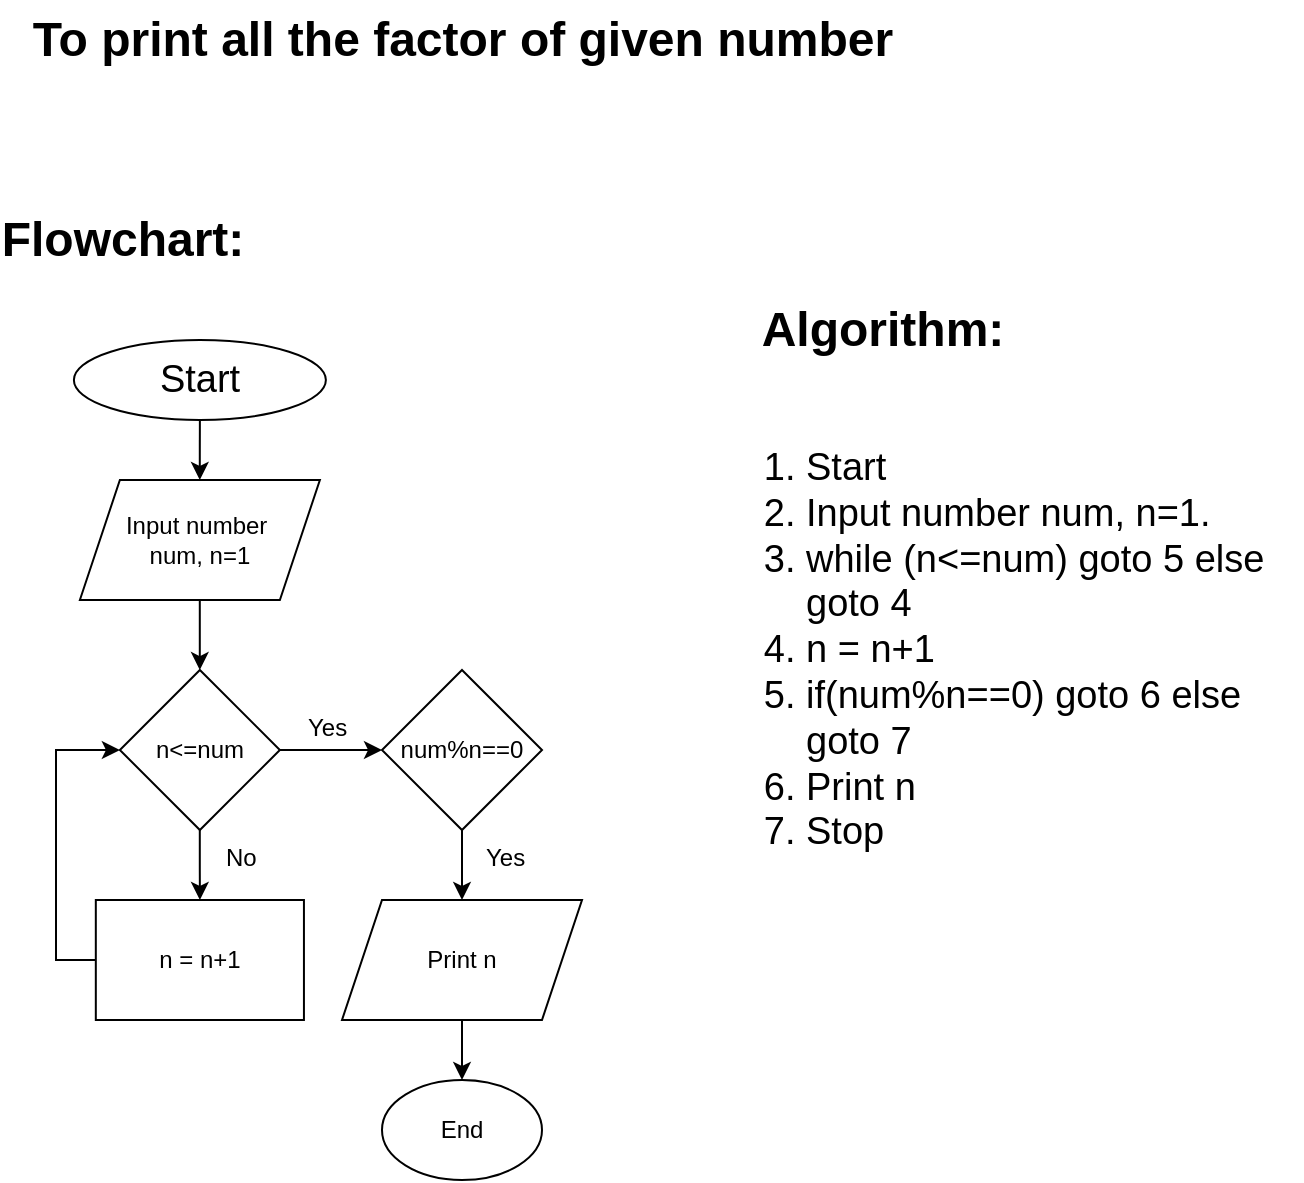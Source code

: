 <mxfile version="20.2.3" type="device"><diagram id="C5RBs43oDa-KdzZeNtuy" name="Page-1"><mxGraphModel dx="712" dy="857" grid="1" gridSize="10" guides="1" tooltips="1" connect="1" arrows="1" fold="1" page="1" pageScale="1" pageWidth="827" pageHeight="1169" background="#FFFFFF" math="0" shadow="0"><root><mxCell id="WIyWlLk6GJQsqaUBKTNV-0"/><mxCell id="WIyWlLk6GJQsqaUBKTNV-1" parent="WIyWlLk6GJQsqaUBKTNV-0"/><mxCell id="zxyZqrcW9-zFBHcIXJg--54" value="" style="edgeStyle=orthogonalEdgeStyle;rounded=0;orthogonalLoop=1;jettySize=auto;html=1;" parent="WIyWlLk6GJQsqaUBKTNV-1" source="X0aBdcByCuxlTt1kCmt3-0" target="zxyZqrcW9-zFBHcIXJg--33" edge="1"><mxGeometry relative="1" as="geometry"/></mxCell><mxCell id="X0aBdcByCuxlTt1kCmt3-0" value="&lt;font style=&quot;font-size: 19px;&quot;&gt;Start&lt;/font&gt;" style="ellipse;whiteSpace=wrap;html=1;" parent="WIyWlLk6GJQsqaUBKTNV-1" vertex="1"><mxGeometry x="105.94" y="240" width="126" height="40" as="geometry"/></mxCell><mxCell id="X0aBdcByCuxlTt1kCmt3-19" value="Algorithm:" style="text;strokeColor=none;fillColor=none;html=1;fontSize=24;fontStyle=1;verticalAlign=middle;align=center;" parent="WIyWlLk6GJQsqaUBKTNV-1" vertex="1"><mxGeometry x="460" y="215" width="100" height="40" as="geometry"/></mxCell><mxCell id="X0aBdcByCuxlTt1kCmt3-20" value="Flowchart:" style="text;strokeColor=none;fillColor=none;html=1;fontSize=24;fontStyle=1;verticalAlign=middle;align=center;" parent="WIyWlLk6GJQsqaUBKTNV-1" vertex="1"><mxGeometry x="80" y="170" width="100" height="40" as="geometry"/></mxCell><mxCell id="X0aBdcByCuxlTt1kCmt3-21" value="To print all the factor of given number" style="text;strokeColor=none;fillColor=none;html=1;fontSize=24;fontStyle=1;verticalAlign=middle;align=center;" parent="WIyWlLk6GJQsqaUBKTNV-1" vertex="1"><mxGeometry x="250" y="70" width="100" height="40" as="geometry"/></mxCell><mxCell id="X0aBdcByCuxlTt1kCmt3-26" value="&lt;ol&gt;&lt;li&gt;Start&lt;/li&gt;&lt;li&gt;Input number num, n=1.&lt;/li&gt;&lt;li&gt;while (n&amp;lt;=num) goto 5 else goto 4&lt;/li&gt;&lt;li&gt;n = n+1&amp;nbsp;&lt;/li&gt;&lt;li&gt;if(num%n==0) goto 6 else goto 7&lt;/li&gt;&lt;li&gt;Print n&lt;/li&gt;&lt;li&gt;Stop&lt;/li&gt;&lt;/ol&gt;" style="text;strokeColor=none;fillColor=none;html=1;whiteSpace=wrap;verticalAlign=middle;overflow=hidden;fontSize=19;" parent="WIyWlLk6GJQsqaUBKTNV-1" vertex="1"><mxGeometry x="430" y="255" width="290" height="280" as="geometry"/></mxCell><mxCell id="nUPXzKol__QYptCHy4bD-1" value="" style="edgeStyle=orthogonalEdgeStyle;rounded=0;orthogonalLoop=1;jettySize=auto;html=1;" edge="1" parent="WIyWlLk6GJQsqaUBKTNV-1" source="zxyZqrcW9-zFBHcIXJg--33" target="nUPXzKol__QYptCHy4bD-0"><mxGeometry relative="1" as="geometry"/></mxCell><mxCell id="zxyZqrcW9-zFBHcIXJg--33" value="Input number&amp;nbsp;&lt;br&gt;num, n=1" style="shape=parallelogram;perimeter=parallelogramPerimeter;whiteSpace=wrap;html=1;fixedSize=1;" parent="WIyWlLk6GJQsqaUBKTNV-1" vertex="1"><mxGeometry x="108.94" y="310" width="120" height="60" as="geometry"/></mxCell><mxCell id="nUPXzKol__QYptCHy4bD-3" value="" style="edgeStyle=orthogonalEdgeStyle;rounded=0;orthogonalLoop=1;jettySize=auto;html=1;" edge="1" parent="WIyWlLk6GJQsqaUBKTNV-1" source="nUPXzKol__QYptCHy4bD-0" target="nUPXzKol__QYptCHy4bD-2"><mxGeometry relative="1" as="geometry"/></mxCell><mxCell id="nUPXzKol__QYptCHy4bD-7" value="" style="edgeStyle=orthogonalEdgeStyle;rounded=0;orthogonalLoop=1;jettySize=auto;html=1;" edge="1" parent="WIyWlLk6GJQsqaUBKTNV-1" source="nUPXzKol__QYptCHy4bD-0" target="nUPXzKol__QYptCHy4bD-6"><mxGeometry relative="1" as="geometry"/></mxCell><mxCell id="nUPXzKol__QYptCHy4bD-0" value="n&amp;lt;=num" style="rhombus;whiteSpace=wrap;html=1;" vertex="1" parent="WIyWlLk6GJQsqaUBKTNV-1"><mxGeometry x="128.94" y="405" width="80" height="80" as="geometry"/></mxCell><mxCell id="nUPXzKol__QYptCHy4bD-5" value="" style="edgeStyle=orthogonalEdgeStyle;rounded=0;orthogonalLoop=1;jettySize=auto;html=1;" edge="1" parent="WIyWlLk6GJQsqaUBKTNV-1" source="nUPXzKol__QYptCHy4bD-2" target="nUPXzKol__QYptCHy4bD-4"><mxGeometry relative="1" as="geometry"/></mxCell><mxCell id="nUPXzKol__QYptCHy4bD-2" value="num%n==0" style="rhombus;whiteSpace=wrap;html=1;" vertex="1" parent="WIyWlLk6GJQsqaUBKTNV-1"><mxGeometry x="260" y="405" width="80" height="80" as="geometry"/></mxCell><mxCell id="nUPXzKol__QYptCHy4bD-13" value="" style="edgeStyle=orthogonalEdgeStyle;rounded=0;orthogonalLoop=1;jettySize=auto;html=1;" edge="1" parent="WIyWlLk6GJQsqaUBKTNV-1" source="nUPXzKol__QYptCHy4bD-4" target="nUPXzKol__QYptCHy4bD-12"><mxGeometry relative="1" as="geometry"/></mxCell><mxCell id="nUPXzKol__QYptCHy4bD-4" value="Print n" style="shape=parallelogram;perimeter=parallelogramPerimeter;whiteSpace=wrap;html=1;fixedSize=1;" vertex="1" parent="WIyWlLk6GJQsqaUBKTNV-1"><mxGeometry x="240" y="520" width="120" height="60" as="geometry"/></mxCell><mxCell id="nUPXzKol__QYptCHy4bD-8" style="edgeStyle=orthogonalEdgeStyle;rounded=0;orthogonalLoop=1;jettySize=auto;html=1;entryX=0;entryY=0.5;entryDx=0;entryDy=0;" edge="1" parent="WIyWlLk6GJQsqaUBKTNV-1" source="nUPXzKol__QYptCHy4bD-6" target="nUPXzKol__QYptCHy4bD-0"><mxGeometry relative="1" as="geometry"><Array as="points"><mxPoint x="97" y="550"/><mxPoint x="97" y="445"/></Array></mxGeometry></mxCell><mxCell id="nUPXzKol__QYptCHy4bD-6" value="n = n+1" style="rounded=0;whiteSpace=wrap;html=1;" vertex="1" parent="WIyWlLk6GJQsqaUBKTNV-1"><mxGeometry x="116.91" y="520" width="104.06" height="60" as="geometry"/></mxCell><mxCell id="nUPXzKol__QYptCHy4bD-9" value="Yes" style="text;whiteSpace=wrap;html=1;" vertex="1" parent="WIyWlLk6GJQsqaUBKTNV-1"><mxGeometry x="220.97" y="420" width="26" height="20" as="geometry"/></mxCell><mxCell id="nUPXzKol__QYptCHy4bD-10" value="Yes" style="text;whiteSpace=wrap;html=1;" vertex="1" parent="WIyWlLk6GJQsqaUBKTNV-1"><mxGeometry x="310" y="485" width="26" height="20" as="geometry"/></mxCell><mxCell id="nUPXzKol__QYptCHy4bD-11" value="No" style="text;whiteSpace=wrap;html=1;" vertex="1" parent="WIyWlLk6GJQsqaUBKTNV-1"><mxGeometry x="180" y="485" width="26" height="20" as="geometry"/></mxCell><mxCell id="nUPXzKol__QYptCHy4bD-12" value="End" style="ellipse;whiteSpace=wrap;html=1;" vertex="1" parent="WIyWlLk6GJQsqaUBKTNV-1"><mxGeometry x="260" y="610" width="80" height="50" as="geometry"/></mxCell></root></mxGraphModel></diagram></mxfile>
